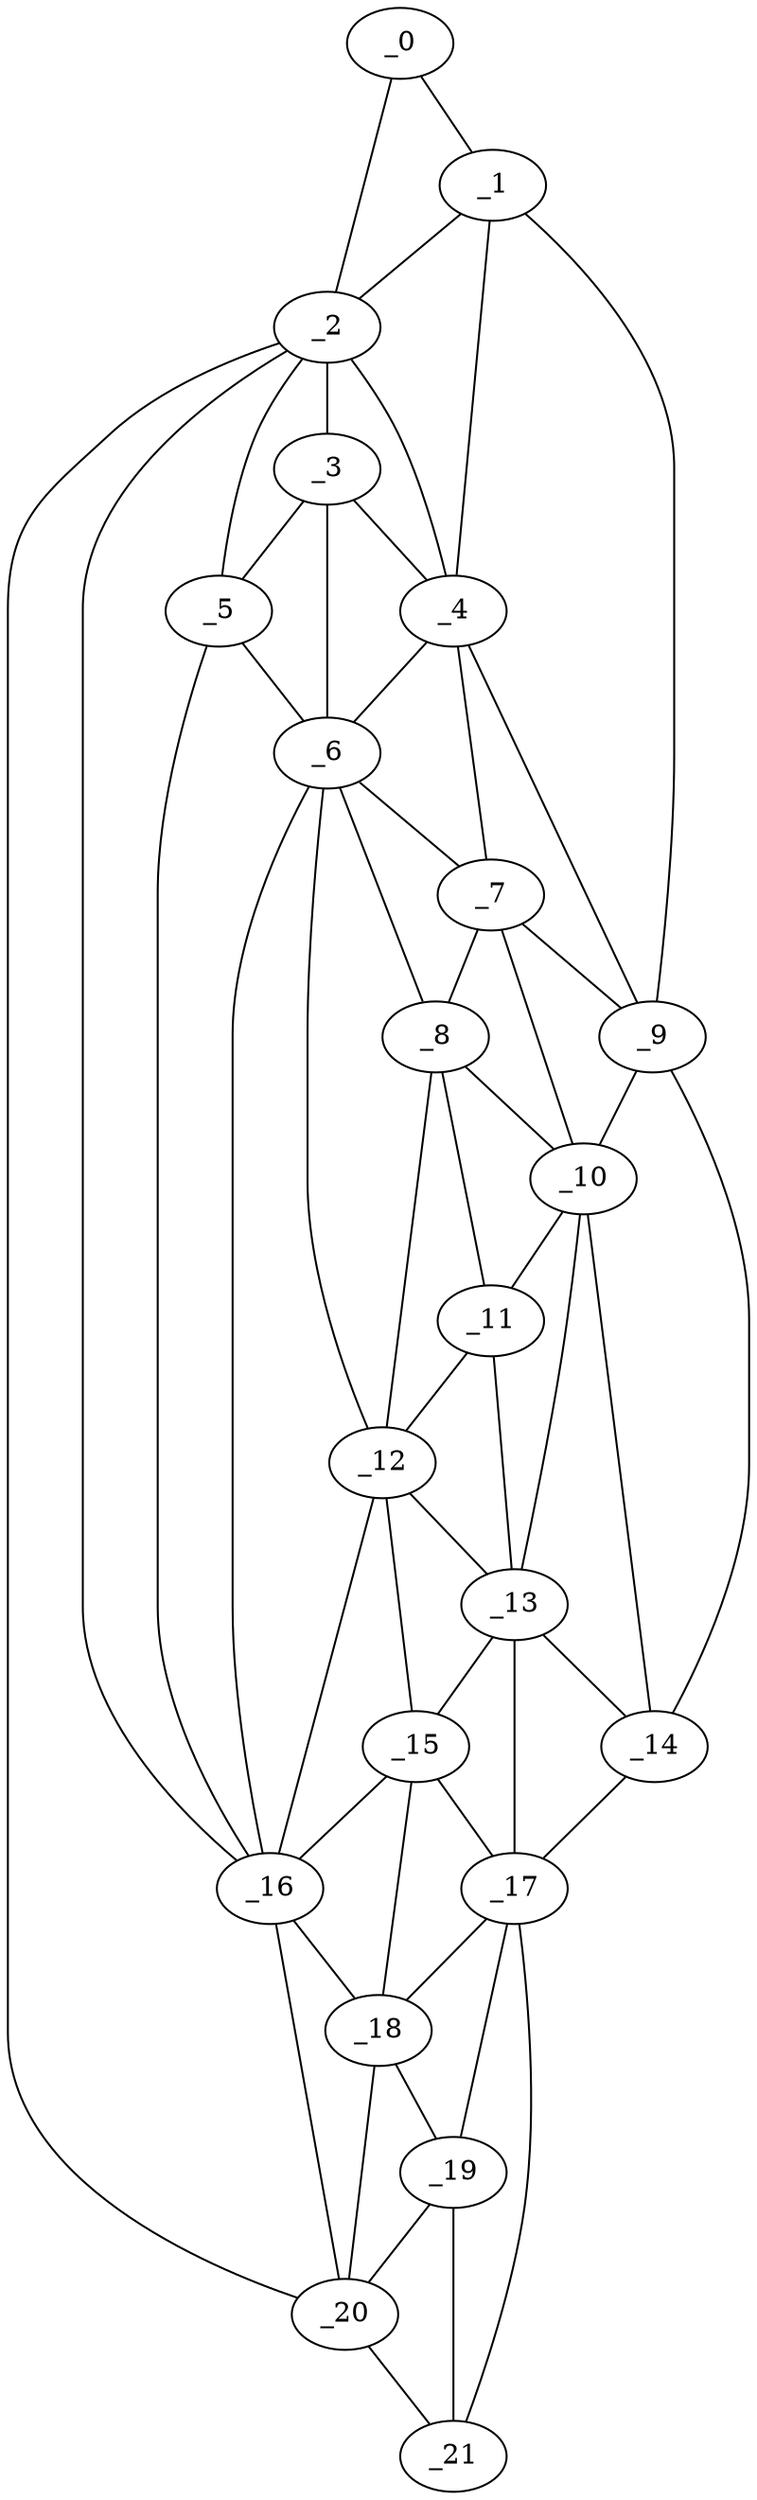 graph "obj76__225.gxl" {
	_0	 [x=7,
		y=53];
	_1	 [x=9,
		y=47];
	_0 -- _1	 [valence=1];
	_2	 [x=15,
		y=59];
	_0 -- _2	 [valence=1];
	_1 -- _2	 [valence=2];
	_4	 [x=21,
		y=48];
	_1 -- _4	 [valence=1];
	_9	 [x=44,
		y=39];
	_1 -- _9	 [valence=1];
	_3	 [x=20,
		y=57];
	_2 -- _3	 [valence=2];
	_2 -- _4	 [valence=2];
	_5	 [x=25,
		y=60];
	_2 -- _5	 [valence=2];
	_16	 [x=69,
		y=74];
	_2 -- _16	 [valence=2];
	_20	 [x=96,
		y=88];
	_2 -- _20	 [valence=1];
	_3 -- _4	 [valence=1];
	_3 -- _5	 [valence=1];
	_6	 [x=29,
		y=59];
	_3 -- _6	 [valence=2];
	_4 -- _6	 [valence=1];
	_7	 [x=39,
		y=49];
	_4 -- _7	 [valence=2];
	_4 -- _9	 [valence=1];
	_5 -- _6	 [valence=2];
	_5 -- _16	 [valence=1];
	_6 -- _7	 [valence=2];
	_8	 [x=39,
		y=55];
	_6 -- _8	 [valence=1];
	_12	 [x=54,
		y=61];
	_6 -- _12	 [valence=2];
	_6 -- _16	 [valence=1];
	_7 -- _8	 [valence=2];
	_7 -- _9	 [valence=1];
	_10	 [x=51,
		y=49];
	_7 -- _10	 [valence=2];
	_8 -- _10	 [valence=2];
	_11	 [x=52,
		y=52];
	_8 -- _11	 [valence=1];
	_8 -- _12	 [valence=1];
	_9 -- _10	 [valence=2];
	_14	 [x=62,
		y=39];
	_9 -- _14	 [valence=1];
	_10 -- _11	 [valence=2];
	_13	 [x=56,
		y=54];
	_10 -- _13	 [valence=2];
	_10 -- _14	 [valence=2];
	_11 -- _12	 [valence=2];
	_11 -- _13	 [valence=1];
	_12 -- _13	 [valence=2];
	_15	 [x=65,
		y=64];
	_12 -- _15	 [valence=2];
	_12 -- _16	 [valence=1];
	_13 -- _14	 [valence=2];
	_13 -- _15	 [valence=1];
	_17	 [x=76,
		y=44];
	_13 -- _17	 [valence=2];
	_14 -- _17	 [valence=1];
	_15 -- _16	 [valence=2];
	_15 -- _17	 [valence=2];
	_18	 [x=85,
		y=62];
	_15 -- _18	 [valence=2];
	_16 -- _18	 [valence=2];
	_16 -- _20	 [valence=2];
	_17 -- _18	 [valence=2];
	_19	 [x=91,
		y=55];
	_17 -- _19	 [valence=2];
	_21	 [x=123,
		y=78];
	_17 -- _21	 [valence=1];
	_18 -- _19	 [valence=1];
	_18 -- _20	 [valence=2];
	_19 -- _20	 [valence=2];
	_19 -- _21	 [valence=1];
	_20 -- _21	 [valence=1];
}
